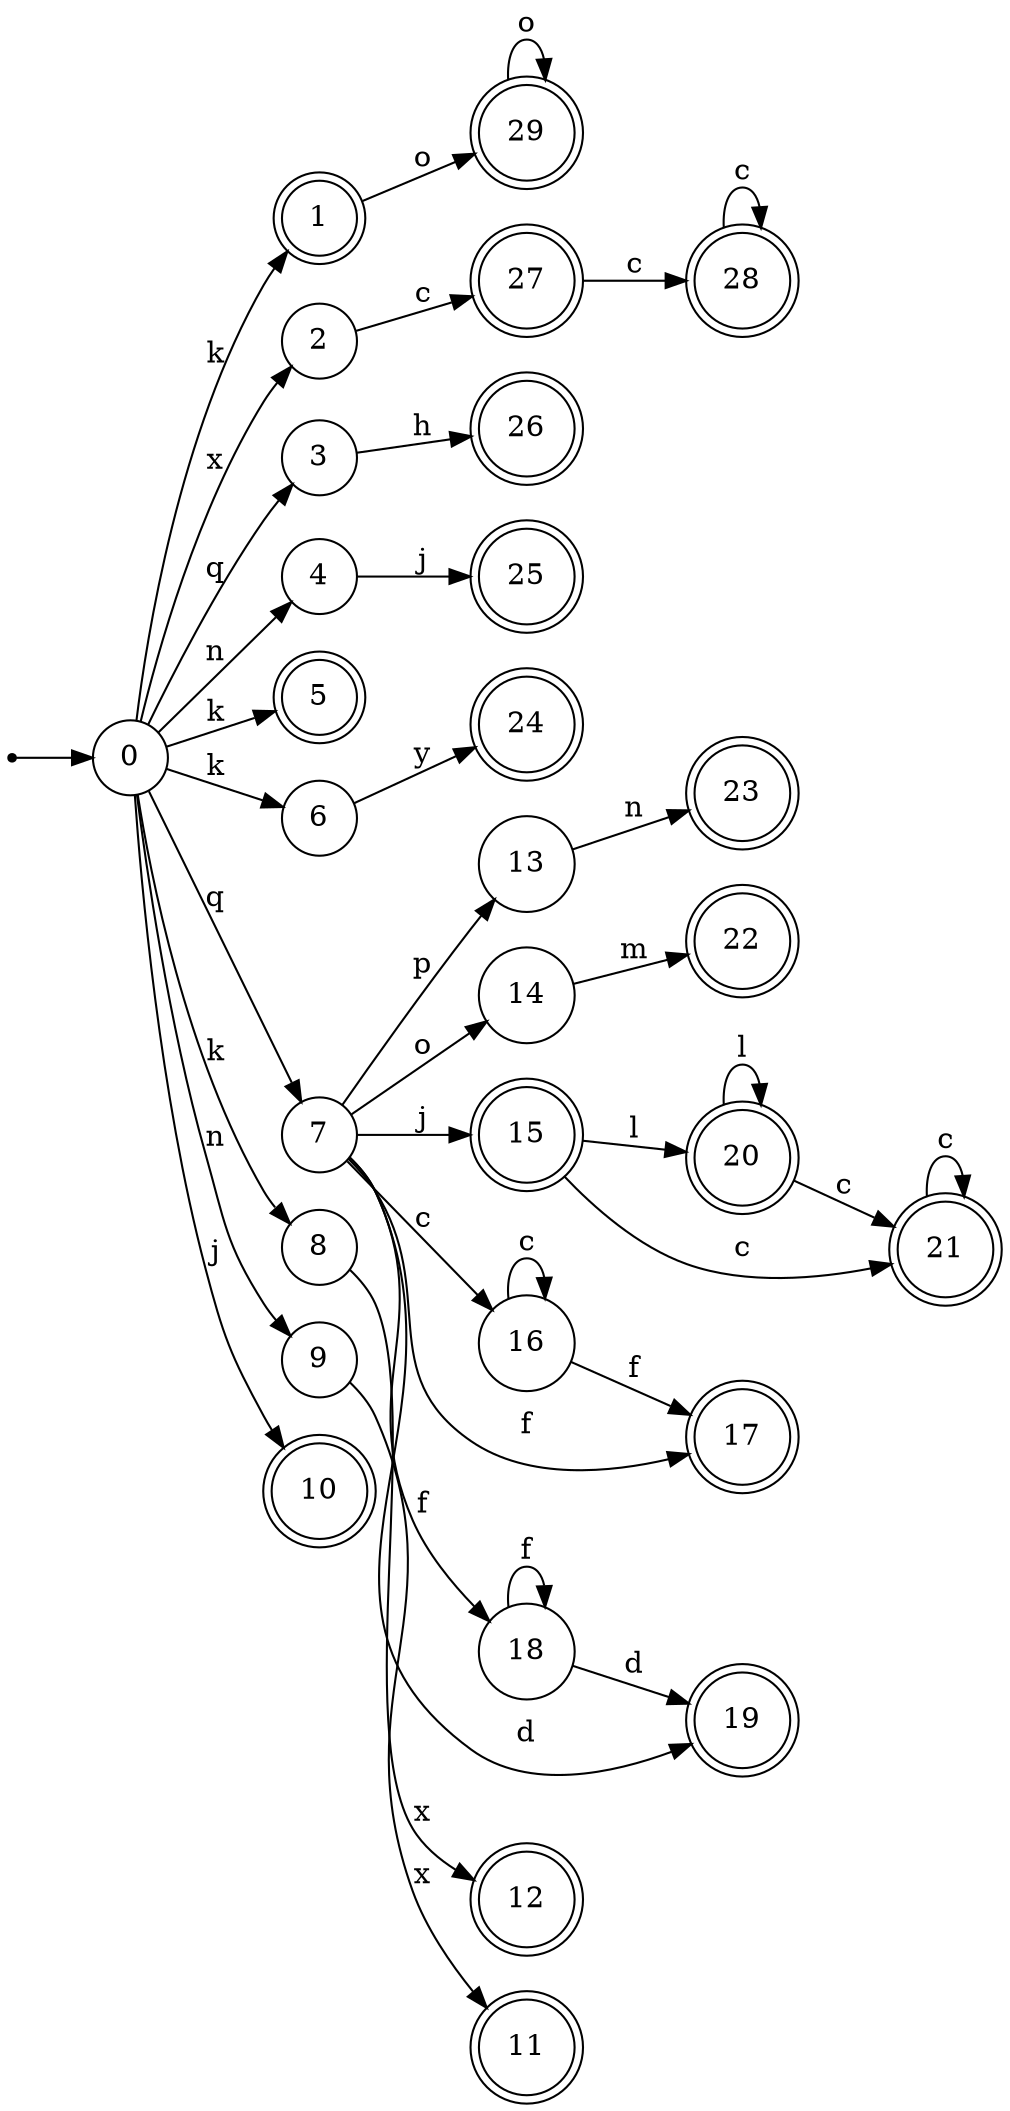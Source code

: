 digraph finite_state_machine {
rankdir=LR;
size="20,20";
node [shape = point]; "dummy0"
node [shape = circle]; "0";
"dummy0" -> "0";
node [shape = doublecircle]; "1";node [shape = circle]; "2";
node [shape = circle]; "3";
node [shape = circle]; "4";
node [shape = doublecircle]; "5";node [shape = circle]; "6";
node [shape = circle]; "7";
node [shape = circle]; "8";
node [shape = circle]; "9";
node [shape = doublecircle]; "10";node [shape = doublecircle]; "11";node [shape = doublecircle]; "12";node [shape = circle]; "13";
node [shape = circle]; "14";
node [shape = doublecircle]; "15";node [shape = circle]; "16";
node [shape = doublecircle]; "17";node [shape = circle]; "18";
node [shape = doublecircle]; "19";node [shape = doublecircle]; "20";node [shape = doublecircle]; "21";node [shape = doublecircle]; "22";node [shape = doublecircle]; "23";node [shape = doublecircle]; "24";node [shape = doublecircle]; "25";node [shape = doublecircle]; "26";node [shape = doublecircle]; "27";node [shape = doublecircle]; "28";node [shape = doublecircle]; "29";"0" -> "8" [label = "k"];
 "0" -> "1" [label = "k"];
 "0" -> "5" [label = "k"];
 "0" -> "6" [label = "k"];
 "0" -> "2" [label = "x"];
 "0" -> "3" [label = "q"];
 "0" -> "7" [label = "q"];
 "0" -> "9" [label = "n"];
 "0" -> "4" [label = "n"];
 "0" -> "10" [label = "j"];
 "9" -> "11" [label = "x"];
 "8" -> "12" [label = "x"];
 "7" -> "13" [label = "p"];
 "7" -> "14" [label = "o"];
 "7" -> "15" [label = "j"];
 "7" -> "16" [label = "c"];
 "7" -> "17" [label = "f"];
 "7" -> "18" [label = "f"];
 "7" -> "19" [label = "d"];
 "18" -> "18" [label = "f"];
 "18" -> "19" [label = "d"];
 "16" -> "16" [label = "c"];
 "16" -> "17" [label = "f"];
 "15" -> "20" [label = "l"];
 "15" -> "21" [label = "c"];
 "21" -> "21" [label = "c"];
 "20" -> "20" [label = "l"];
 "20" -> "21" [label = "c"];
 "14" -> "22" [label = "m"];
 "13" -> "23" [label = "n"];
 "6" -> "24" [label = "y"];
 "4" -> "25" [label = "j"];
 "3" -> "26" [label = "h"];
 "2" -> "27" [label = "c"];
 "27" -> "28" [label = "c"];
 "28" -> "28" [label = "c"];
 "1" -> "29" [label = "o"];
 "29" -> "29" [label = "o"];
 }
